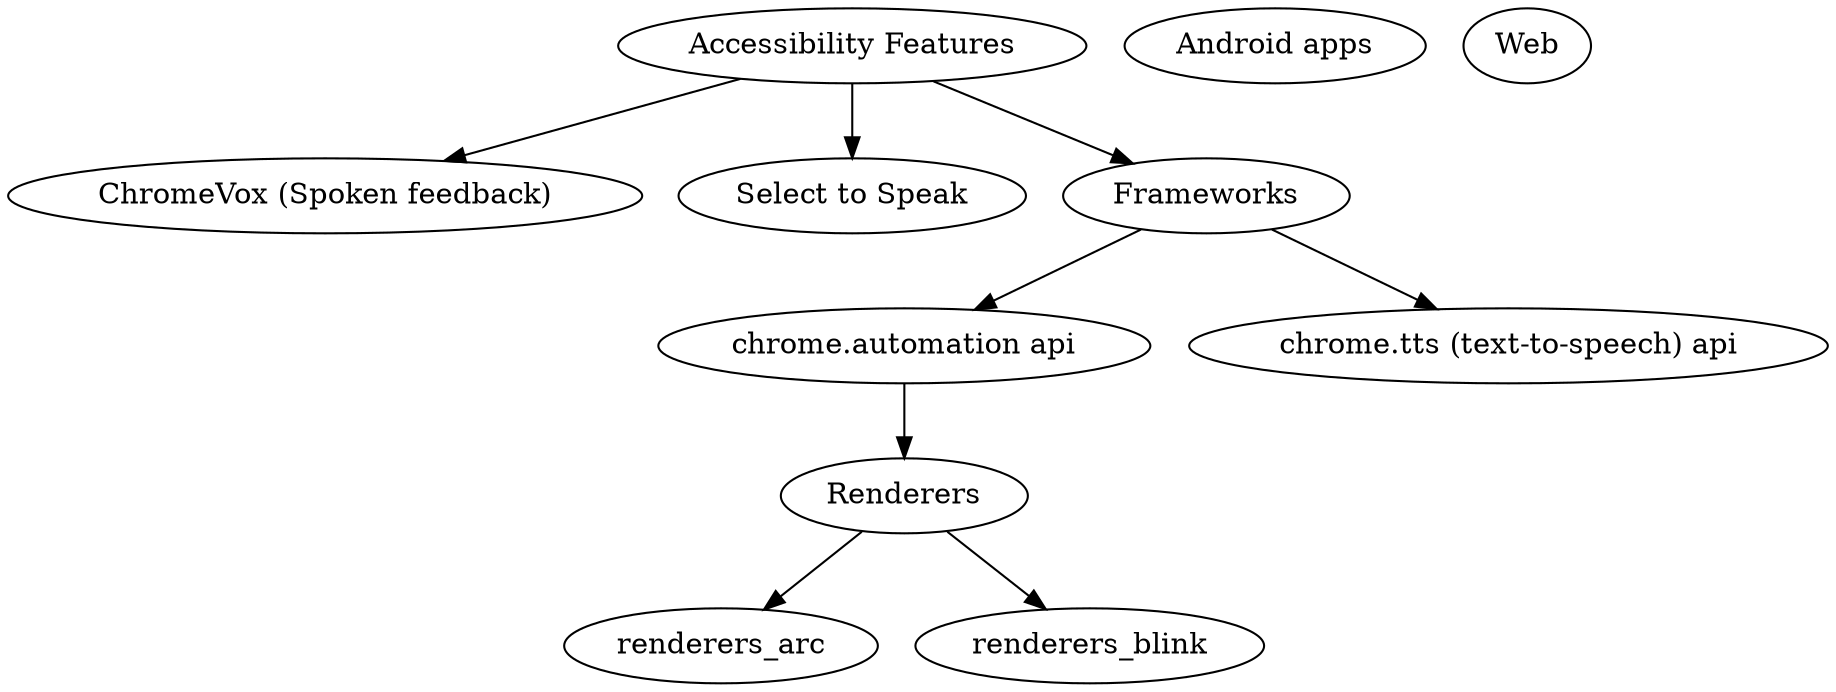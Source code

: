 digraph graphname {
    accessibility_features [label="Accessibility Features"];
    feature_chromevox [label="ChromeVox (Spoken feedback)"];
    feature_select_to_speak [label="Select to Speak"];
    frameworks [label="Frameworks"];
    chrome_automation [label="chrome.automation api"];
    chrome_text_to_speech [label="chrome.tts (text-to-speech) api"];
    renderers [label="Renderers"];
    renderer_arc [label="Android apps"];
    renderer_blink [label="Web"];

    accessibility_features -> frameworks;
    accessibility_features -> feature_chromevox;
    accessibility_features -> feature_select_to_speak;
    frameworks -> chrome_automation;
    frameworks -> chrome_text_to_speech;
    chrome_automation -> renderers
    renderers -> renderers_arc
    renderers -> renderers_blink
}
